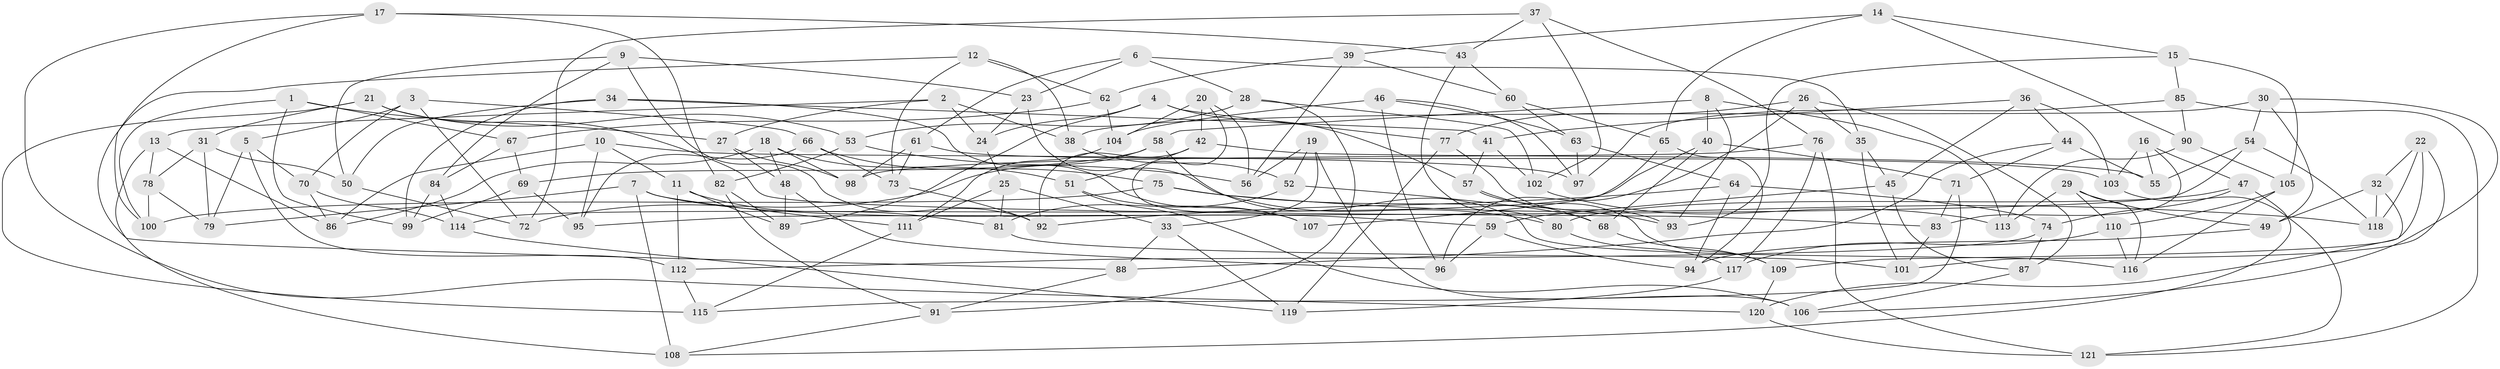 // coarse degree distribution, {6: 0.5540540540540541, 4: 0.33783783783783783, 5: 0.08108108108108109, 3: 0.02702702702702703}
// Generated by graph-tools (version 1.1) at 2025/24/03/03/25 07:24:29]
// undirected, 121 vertices, 242 edges
graph export_dot {
graph [start="1"]
  node [color=gray90,style=filled];
  1;
  2;
  3;
  4;
  5;
  6;
  7;
  8;
  9;
  10;
  11;
  12;
  13;
  14;
  15;
  16;
  17;
  18;
  19;
  20;
  21;
  22;
  23;
  24;
  25;
  26;
  27;
  28;
  29;
  30;
  31;
  32;
  33;
  34;
  35;
  36;
  37;
  38;
  39;
  40;
  41;
  42;
  43;
  44;
  45;
  46;
  47;
  48;
  49;
  50;
  51;
  52;
  53;
  54;
  55;
  56;
  57;
  58;
  59;
  60;
  61;
  62;
  63;
  64;
  65;
  66;
  67;
  68;
  69;
  70;
  71;
  72;
  73;
  74;
  75;
  76;
  77;
  78;
  79;
  80;
  81;
  82;
  83;
  84;
  85;
  86;
  87;
  88;
  89;
  90;
  91;
  92;
  93;
  94;
  95;
  96;
  97;
  98;
  99;
  100;
  101;
  102;
  103;
  104;
  105;
  106;
  107;
  108;
  109;
  110;
  111;
  112;
  113;
  114;
  115;
  116;
  117;
  118;
  119;
  120;
  121;
  1 -- 99;
  1 -- 27;
  1 -- 100;
  1 -- 67;
  2 -- 38;
  2 -- 24;
  2 -- 13;
  2 -- 27;
  3 -- 5;
  3 -- 70;
  3 -- 72;
  3 -- 66;
  4 -- 89;
  4 -- 24;
  4 -- 77;
  4 -- 57;
  5 -- 112;
  5 -- 79;
  5 -- 70;
  6 -- 61;
  6 -- 35;
  6 -- 23;
  6 -- 28;
  7 -- 59;
  7 -- 79;
  7 -- 108;
  7 -- 111;
  8 -- 40;
  8 -- 93;
  8 -- 113;
  8 -- 58;
  9 -- 92;
  9 -- 84;
  9 -- 23;
  9 -- 50;
  10 -- 97;
  10 -- 11;
  10 -- 86;
  10 -- 95;
  11 -- 89;
  11 -- 112;
  11 -- 81;
  12 -- 73;
  12 -- 38;
  12 -- 88;
  12 -- 62;
  13 -- 86;
  13 -- 108;
  13 -- 78;
  14 -- 65;
  14 -- 15;
  14 -- 90;
  14 -- 39;
  15 -- 105;
  15 -- 85;
  15 -- 93;
  16 -- 47;
  16 -- 83;
  16 -- 103;
  16 -- 55;
  17 -- 82;
  17 -- 100;
  17 -- 43;
  17 -- 120;
  18 -- 86;
  18 -- 48;
  18 -- 98;
  18 -- 51;
  19 -- 106;
  19 -- 52;
  19 -- 33;
  19 -- 56;
  20 -- 104;
  20 -- 56;
  20 -- 107;
  20 -- 42;
  21 -- 83;
  21 -- 53;
  21 -- 115;
  21 -- 31;
  22 -- 109;
  22 -- 32;
  22 -- 118;
  22 -- 101;
  23 -- 80;
  23 -- 24;
  24 -- 25;
  25 -- 33;
  25 -- 111;
  25 -- 81;
  26 -- 87;
  26 -- 96;
  26 -- 35;
  26 -- 77;
  27 -- 48;
  27 -- 98;
  28 -- 91;
  28 -- 53;
  28 -- 102;
  29 -- 116;
  29 -- 113;
  29 -- 49;
  29 -- 110;
  30 -- 54;
  30 -- 49;
  30 -- 38;
  30 -- 106;
  31 -- 50;
  31 -- 78;
  31 -- 79;
  32 -- 120;
  32 -- 118;
  32 -- 49;
  33 -- 88;
  33 -- 119;
  34 -- 107;
  34 -- 41;
  34 -- 50;
  34 -- 99;
  35 -- 45;
  35 -- 101;
  36 -- 44;
  36 -- 103;
  36 -- 45;
  36 -- 41;
  37 -- 76;
  37 -- 72;
  37 -- 102;
  37 -- 43;
  38 -- 52;
  39 -- 62;
  39 -- 56;
  39 -- 60;
  40 -- 68;
  40 -- 114;
  40 -- 71;
  41 -- 57;
  41 -- 102;
  42 -- 92;
  42 -- 51;
  42 -- 55;
  43 -- 80;
  43 -- 60;
  44 -- 88;
  44 -- 71;
  44 -- 55;
  45 -- 87;
  45 -- 59;
  46 -- 96;
  46 -- 97;
  46 -- 63;
  46 -- 104;
  47 -- 74;
  47 -- 108;
  47 -- 80;
  48 -- 89;
  48 -- 96;
  49 -- 94;
  50 -- 72;
  51 -- 107;
  51 -- 106;
  52 -- 68;
  52 -- 81;
  53 -- 82;
  53 -- 56;
  54 -- 118;
  54 -- 95;
  54 -- 55;
  57 -- 109;
  57 -- 68;
  58 -- 116;
  58 -- 72;
  58 -- 69;
  59 -- 96;
  59 -- 94;
  60 -- 63;
  60 -- 65;
  61 -- 98;
  61 -- 73;
  61 -- 103;
  62 -- 104;
  62 -- 67;
  63 -- 97;
  63 -- 64;
  64 -- 94;
  64 -- 92;
  64 -- 74;
  65 -- 107;
  65 -- 94;
  66 -- 73;
  66 -- 95;
  66 -- 75;
  67 -- 69;
  67 -- 84;
  68 -- 109;
  69 -- 99;
  69 -- 95;
  70 -- 114;
  70 -- 86;
  71 -- 83;
  71 -- 115;
  73 -- 92;
  74 -- 112;
  74 -- 87;
  75 -- 118;
  75 -- 93;
  75 -- 100;
  76 -- 121;
  76 -- 98;
  76 -- 117;
  77 -- 93;
  77 -- 119;
  78 -- 79;
  78 -- 100;
  80 -- 117;
  81 -- 101;
  82 -- 89;
  82 -- 91;
  83 -- 101;
  84 -- 114;
  84 -- 99;
  85 -- 121;
  85 -- 90;
  85 -- 97;
  87 -- 106;
  88 -- 91;
  90 -- 105;
  90 -- 113;
  91 -- 108;
  102 -- 113;
  103 -- 121;
  104 -- 111;
  105 -- 110;
  105 -- 116;
  109 -- 120;
  110 -- 116;
  110 -- 117;
  111 -- 115;
  112 -- 115;
  114 -- 119;
  117 -- 119;
  120 -- 121;
}
